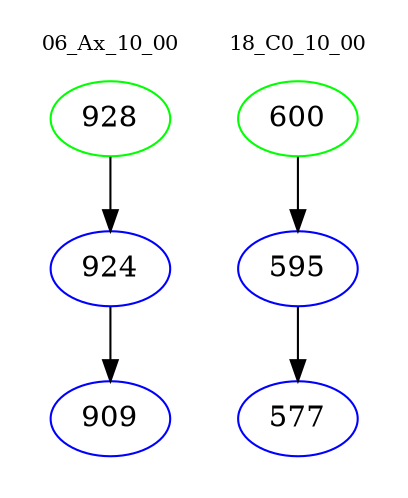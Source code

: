 digraph{
subgraph cluster_0 {
color = white
label = "06_Ax_10_00";
fontsize=10;
T0_928 [label="928", color="green"]
T0_928 -> T0_924 [color="black"]
T0_924 [label="924", color="blue"]
T0_924 -> T0_909 [color="black"]
T0_909 [label="909", color="blue"]
}
subgraph cluster_1 {
color = white
label = "18_C0_10_00";
fontsize=10;
T1_600 [label="600", color="green"]
T1_600 -> T1_595 [color="black"]
T1_595 [label="595", color="blue"]
T1_595 -> T1_577 [color="black"]
T1_577 [label="577", color="blue"]
}
}
